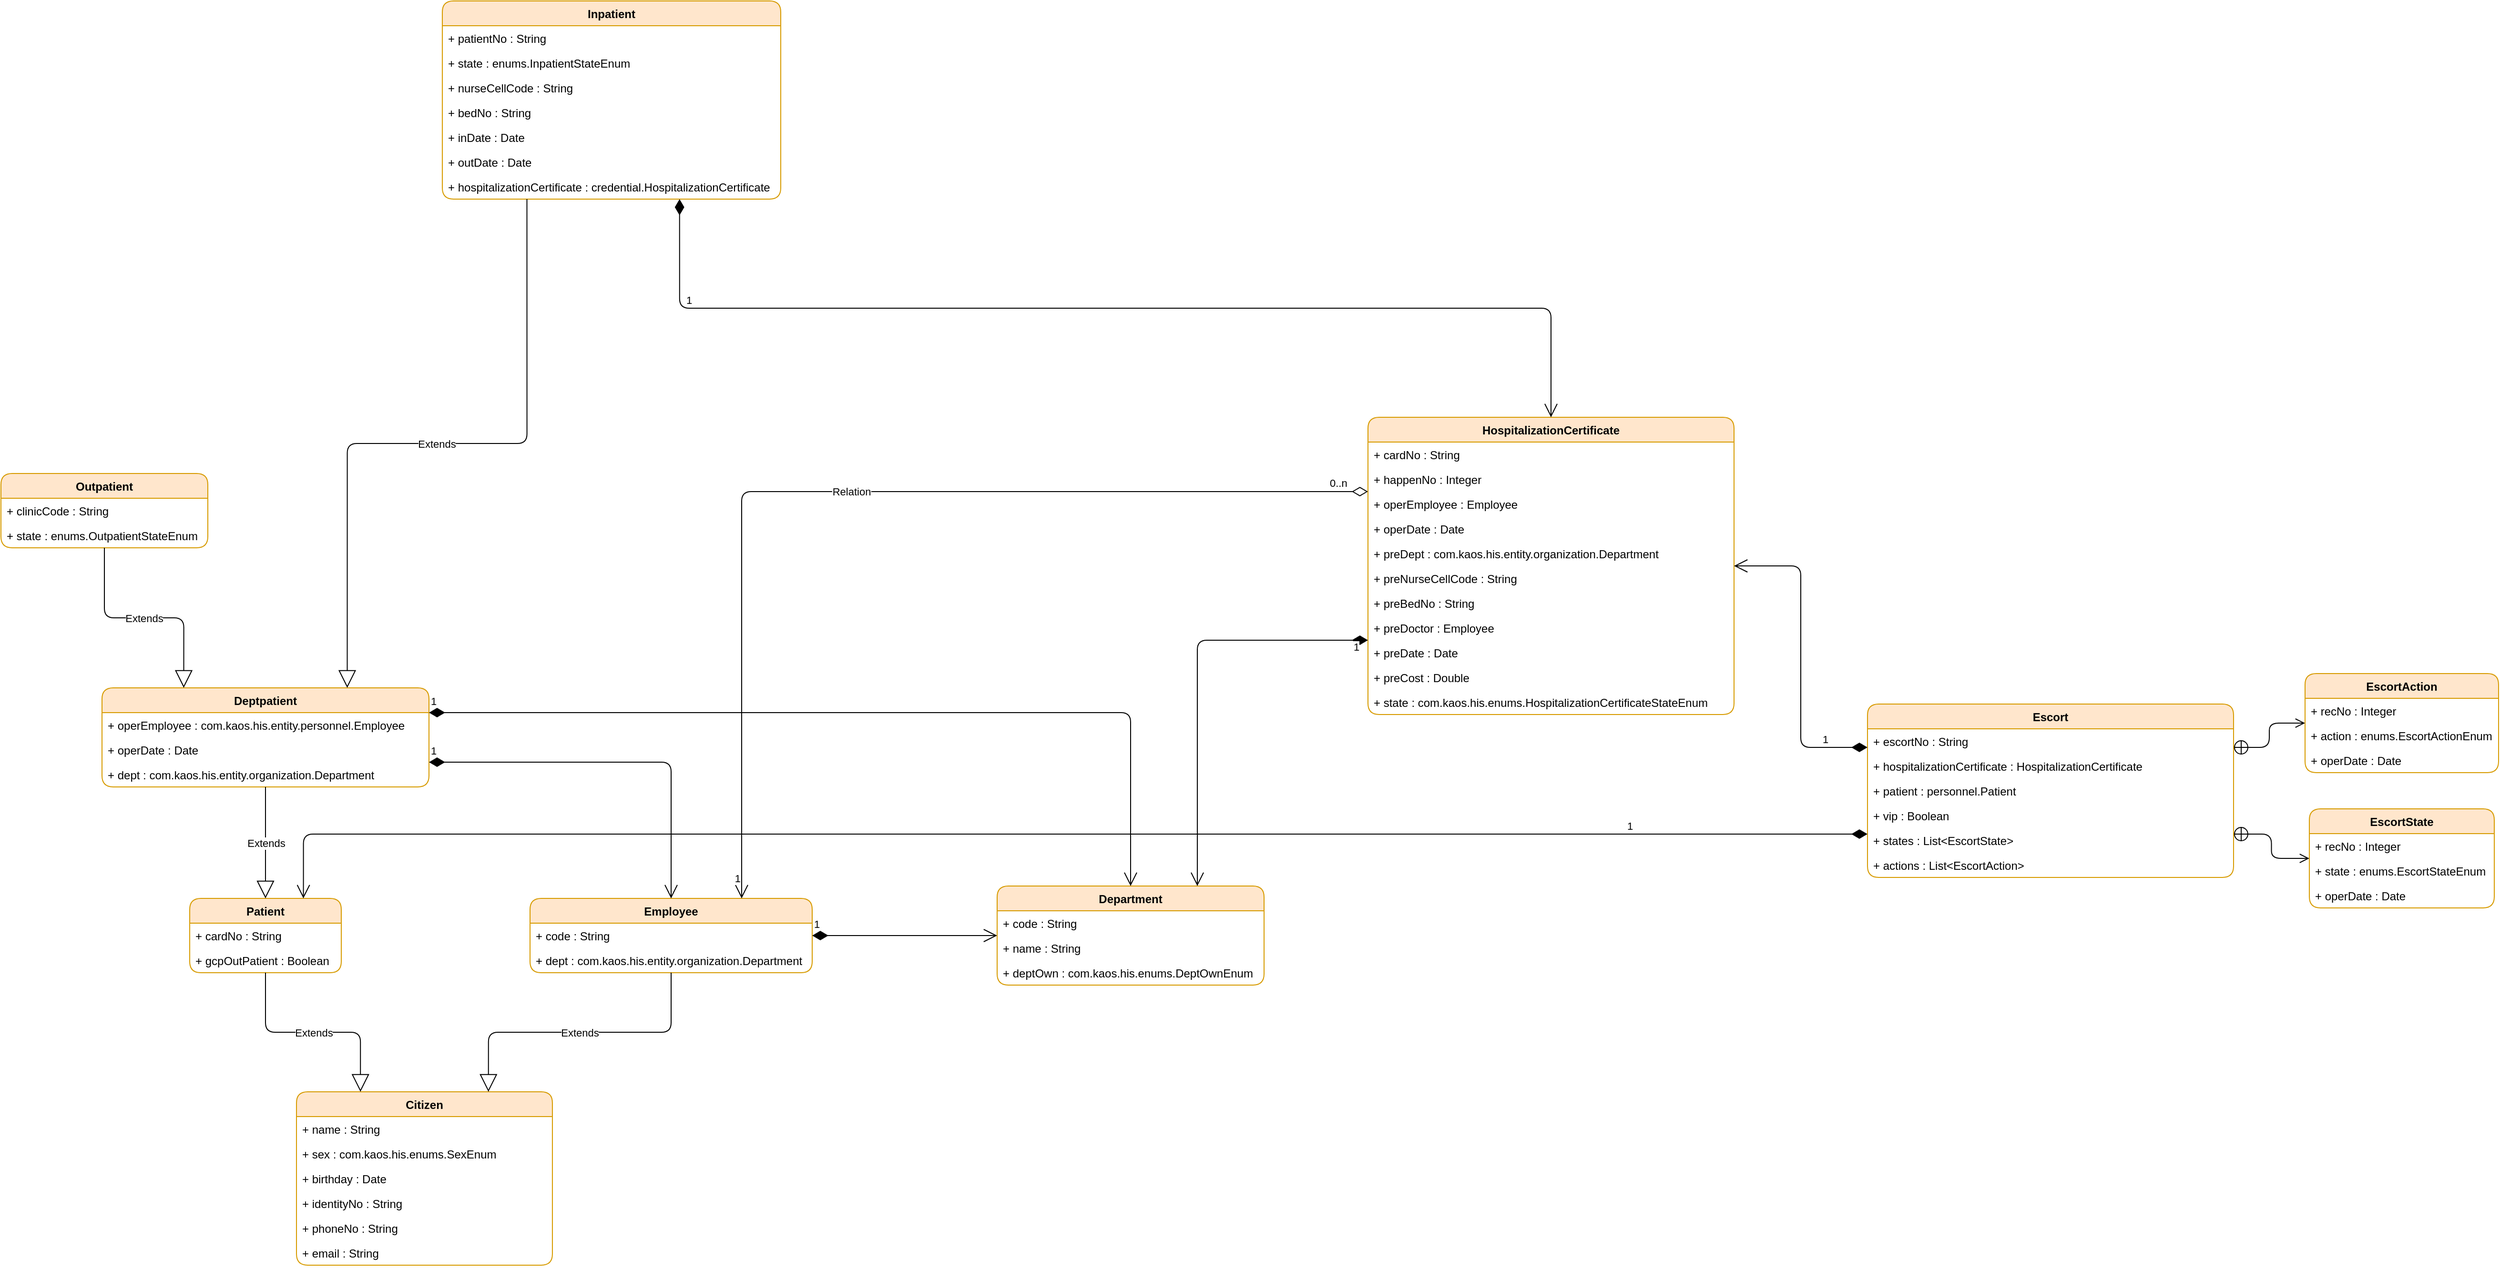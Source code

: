 <mxfile>
    <diagram id="VqwePKhzc85bmfiMxgn3" name="Page-1">
        <mxGraphModel dx="1443" dy="-1066" grid="0" gridSize="10" guides="1" tooltips="1" connect="1" arrows="1" fold="1" page="0" pageScale="1" pageWidth="1920" pageHeight="1200" math="0" shadow="0">
            <root>
                <mxCell id="0"/>
                <mxCell id="1" parent="0"/>
                <mxCell id="17" value="Department" style="swimlane;fontStyle=1;align=center;verticalAlign=top;childLayout=stackLayout;horizontal=1;startSize=26;horizontalStack=0;resizeParent=1;resizeParentMax=0;resizeLast=0;collapsible=1;marginBottom=0;rounded=1;shadow=0;strokeColor=#d79b00;fillColor=#ffe6cc;swimlaneFillColor=#ffffff;glass=0;expand=0;resizable=1;rotatable=0;cloneable=0;pointerEvents=0;" parent="1" vertex="1">
                    <mxGeometry x="738" y="2874" width="280" height="104" as="geometry"/>
                </mxCell>
                <mxCell id="18" value="+ code : String" style="text;strokeColor=none;fillColor=none;align=left;verticalAlign=top;spacingLeft=4;spacingRight=4;overflow=hidden;rotatable=0;points=[[0,0.5],[1,0.5]];portConstraint=eastwest;connectable=0;allowArrows=0;recursiveResize=0;expand=0;resizable=0;cloneable=0;deletable=1;pointerEvents=0;" parent="17" vertex="1">
                    <mxGeometry y="26" width="280" height="26" as="geometry"/>
                </mxCell>
                <mxCell id="19" value="+ name : String" style="text;strokeColor=none;fillColor=none;align=left;verticalAlign=top;spacingLeft=4;spacingRight=4;overflow=hidden;rotatable=0;points=[[0,0.5],[1,0.5]];portConstraint=eastwest;connectable=0;allowArrows=0;recursiveResize=0;expand=0;resizable=0;cloneable=0;deletable=1;pointerEvents=0;" parent="17" vertex="1">
                    <mxGeometry y="52" width="280" height="26" as="geometry"/>
                </mxCell>
                <mxCell id="20" value="+ deptOwn : com.kaos.his.enums.DeptOwnEnum" style="text;strokeColor=none;fillColor=none;align=left;verticalAlign=top;spacingLeft=4;spacingRight=4;overflow=hidden;rotatable=0;points=[[0,0.5],[1,0.5]];portConstraint=eastwest;connectable=0;allowArrows=0;recursiveResize=0;expand=0;resizable=0;cloneable=0;deletable=1;pointerEvents=0;" parent="17" vertex="1">
                    <mxGeometry y="78" width="280" height="26" as="geometry"/>
                </mxCell>
                <mxCell id="24" value="Employee" style="swimlane;fontStyle=1;align=center;verticalAlign=top;childLayout=stackLayout;horizontal=1;startSize=26;horizontalStack=0;resizeParent=1;resizeParentMax=0;resizeLast=0;collapsible=1;marginBottom=0;rounded=1;shadow=0;strokeColor=#d79b00;fillColor=#ffe6cc;swimlaneFillColor=#ffffff;glass=0;expand=0;resizable=1;rotatable=0;cloneable=0;pointerEvents=0;" parent="1" vertex="1">
                    <mxGeometry x="248" y="2887" width="296" height="78" as="geometry"/>
                </mxCell>
                <mxCell id="25" value="+ code : String" style="text;strokeColor=none;fillColor=none;align=left;verticalAlign=top;spacingLeft=4;spacingRight=4;overflow=hidden;rotatable=0;points=[[0,0.5],[1,0.5]];portConstraint=eastwest;connectable=0;allowArrows=0;recursiveResize=0;expand=0;resizable=0;cloneable=0;deletable=1;pointerEvents=0;" parent="24" vertex="1">
                    <mxGeometry y="26" width="296" height="26" as="geometry"/>
                </mxCell>
                <mxCell id="27" value="+ dept : com.kaos.his.entity.organization.Department" style="text;strokeColor=none;fillColor=none;align=left;verticalAlign=top;spacingLeft=4;spacingRight=4;overflow=hidden;rotatable=0;points=[[0,0.5],[1,0.5]];portConstraint=eastwest;connectable=0;allowArrows=0;recursiveResize=0;expand=0;resizable=0;cloneable=0;deletable=1;pointerEvents=0;" parent="24" vertex="1">
                    <mxGeometry y="52" width="296" height="26" as="geometry"/>
                </mxCell>
                <mxCell id="28" value="1" style="endArrow=open;html=1;endSize=12;startArrow=diamondThin;startSize=14;startFill=1;edgeStyle=orthogonalEdgeStyle;align=left;verticalAlign=bottom;exitX=1;exitY=0.5;exitDx=0;exitDy=0;entryX=0;entryY=0.5;entryDx=0;entryDy=0;" parent="1" source="24" target="17" edge="1">
                    <mxGeometry x="-1" y="3" relative="1" as="geometry">
                        <mxPoint x="324" y="2790" as="sourcePoint"/>
                        <mxPoint x="484" y="2790" as="targetPoint"/>
                    </mxGeometry>
                </mxCell>
                <mxCell id="8" value="Citizen" style="swimlane;fontStyle=1;align=center;verticalAlign=top;childLayout=stackLayout;horizontal=1;startSize=26;horizontalStack=0;resizeParent=1;resizeParentMax=0;resizeLast=0;collapsible=1;marginBottom=0;rounded=1;shadow=0;strokeColor=#d79b00;fillColor=#ffe6cc;swimlaneFillColor=#ffffff;glass=0;expand=0;resizable=1;rotatable=0;cloneable=0;pointerEvents=0;" parent="1" vertex="1">
                    <mxGeometry x="3.004" y="3089.997" width="268.47" height="182" as="geometry"/>
                </mxCell>
                <mxCell id="9" value="+ name : String" style="text;strokeColor=none;fillColor=none;align=left;verticalAlign=top;spacingLeft=4;spacingRight=4;overflow=hidden;rotatable=0;points=[[0,0.5],[1,0.5]];portConstraint=eastwest;connectable=0;allowArrows=0;recursiveResize=0;expand=0;resizable=0;cloneable=0;deletable=1;pointerEvents=0;" parent="8" vertex="1">
                    <mxGeometry y="26" width="268.47" height="26" as="geometry"/>
                </mxCell>
                <mxCell id="12" value="+ sex : com.kaos.his.enums.SexEnum" style="text;strokeColor=none;fillColor=none;align=left;verticalAlign=top;spacingLeft=4;spacingRight=4;overflow=hidden;rotatable=0;points=[[0,0.5],[1,0.5]];portConstraint=eastwest;connectable=0;allowArrows=0;recursiveResize=0;expand=0;resizable=0;cloneable=0;deletable=1;pointerEvents=0;" parent="8" vertex="1">
                    <mxGeometry y="52" width="268.47" height="26" as="geometry"/>
                </mxCell>
                <mxCell id="13" value="+ birthday : Date" style="text;strokeColor=none;fillColor=none;align=left;verticalAlign=top;spacingLeft=4;spacingRight=4;overflow=hidden;rotatable=0;points=[[0,0.5],[1,0.5]];portConstraint=eastwest;connectable=0;allowArrows=0;recursiveResize=0;expand=0;resizable=0;cloneable=0;deletable=1;pointerEvents=0;" parent="8" vertex="1">
                    <mxGeometry y="78" width="268.47" height="26" as="geometry"/>
                </mxCell>
                <mxCell id="15" value="+ identityNo : String" style="text;strokeColor=none;fillColor=none;align=left;verticalAlign=top;spacingLeft=4;spacingRight=4;overflow=hidden;rotatable=0;points=[[0,0.5],[1,0.5]];portConstraint=eastwest;connectable=0;allowArrows=0;recursiveResize=0;expand=0;resizable=0;cloneable=0;deletable=1;pointerEvents=0;" parent="8" vertex="1">
                    <mxGeometry y="104" width="268.47" height="26" as="geometry"/>
                </mxCell>
                <mxCell id="14" value="+ phoneNo : String" style="text;strokeColor=none;fillColor=none;align=left;verticalAlign=top;spacingLeft=4;spacingRight=4;overflow=hidden;rotatable=0;points=[[0,0.5],[1,0.5]];portConstraint=eastwest;connectable=0;allowArrows=0;recursiveResize=0;expand=0;resizable=0;cloneable=0;deletable=1;pointerEvents=0;" parent="8" vertex="1">
                    <mxGeometry y="130" width="268.47" height="26" as="geometry"/>
                </mxCell>
                <mxCell id="16" value="+ email : String" style="text;strokeColor=none;fillColor=none;align=left;verticalAlign=top;spacingLeft=4;spacingRight=4;overflow=hidden;rotatable=0;points=[[0,0.5],[1,0.5]];portConstraint=eastwest;connectable=0;allowArrows=0;recursiveResize=0;expand=0;resizable=0;cloneable=0;deletable=1;pointerEvents=0;" parent="8" vertex="1">
                    <mxGeometry y="156" width="268.47" height="26" as="geometry"/>
                </mxCell>
                <mxCell id="30" value="Extends" style="endArrow=block;endSize=16;endFill=0;html=1;exitX=0.5;exitY=1;exitDx=0;exitDy=0;edgeStyle=orthogonalEdgeStyle;entryX=0.75;entryY=0;entryDx=0;entryDy=0;" parent="1" source="24" target="8" edge="1">
                    <mxGeometry width="160" relative="1" as="geometry">
                        <mxPoint x="474" y="3032" as="sourcePoint"/>
                        <mxPoint x="634" y="3032" as="targetPoint"/>
                    </mxGeometry>
                </mxCell>
                <mxCell id="31" value="Patient" style="swimlane;fontStyle=1;align=center;verticalAlign=top;childLayout=stackLayout;horizontal=1;startSize=26;horizontalStack=0;resizeParent=1;resizeParentMax=0;resizeLast=0;collapsible=1;marginBottom=0;rounded=1;shadow=0;strokeColor=#d79b00;fillColor=#ffe6cc;swimlaneFillColor=#ffffff;glass=0;expand=0;resizable=1;rotatable=0;cloneable=0;pointerEvents=0;" parent="1" vertex="1">
                    <mxGeometry x="-109" y="2887" width="159" height="78" as="geometry"/>
                </mxCell>
                <mxCell id="32" value="+ cardNo : String" style="text;strokeColor=none;fillColor=none;align=left;verticalAlign=top;spacingLeft=4;spacingRight=4;overflow=hidden;rotatable=0;points=[[0,0.5],[1,0.5]];portConstraint=eastwest;connectable=0;allowArrows=0;recursiveResize=0;expand=0;resizable=0;cloneable=0;deletable=1;pointerEvents=0;" parent="31" vertex="1">
                    <mxGeometry y="26" width="159" height="26" as="geometry"/>
                </mxCell>
                <mxCell id="33" value="+ gcpOutPatient : Boolean" style="text;strokeColor=none;fillColor=none;align=left;verticalAlign=top;spacingLeft=4;spacingRight=4;overflow=hidden;rotatable=0;points=[[0,0.5],[1,0.5]];portConstraint=eastwest;connectable=0;allowArrows=0;recursiveResize=0;expand=0;resizable=0;cloneable=0;deletable=1;pointerEvents=0;" parent="31" vertex="1">
                    <mxGeometry y="52" width="159" height="26" as="geometry"/>
                </mxCell>
                <mxCell id="34" value="Extends" style="endArrow=block;endSize=16;endFill=0;html=1;exitX=0.5;exitY=1;exitDx=0;exitDy=0;edgeStyle=orthogonalEdgeStyle;entryX=0.25;entryY=0;entryDx=0;entryDy=0;" parent="1" source="31" target="8" edge="1">
                    <mxGeometry width="160" relative="1" as="geometry">
                        <mxPoint x="30.64" y="3076.06" as="sourcePoint"/>
                        <mxPoint x="-101.003" y="3201.057" as="targetPoint"/>
                    </mxGeometry>
                </mxCell>
                <mxCell id="35" value="Deptpatient" style="swimlane;fontStyle=1;align=center;verticalAlign=top;childLayout=stackLayout;horizontal=1;startSize=26;horizontalStack=0;resizeParent=1;resizeParentMax=0;resizeLast=0;collapsible=1;marginBottom=0;rounded=1;shadow=0;strokeColor=#d79b00;fillColor=#ffe6cc;swimlaneFillColor=#ffffff;glass=0;expand=0;resizable=1;rotatable=0;cloneable=0;pointerEvents=0;" parent="1" vertex="1">
                    <mxGeometry x="-201" y="2666" width="343" height="104" as="geometry"/>
                </mxCell>
                <mxCell id="36" value="+ operEmployee : com.kaos.his.entity.personnel.Employee" style="text;strokeColor=none;fillColor=none;align=left;verticalAlign=top;spacingLeft=4;spacingRight=4;overflow=hidden;rotatable=0;points=[[0,0.5],[1,0.5]];portConstraint=eastwest;connectable=0;allowArrows=0;recursiveResize=0;expand=0;resizable=0;cloneable=0;deletable=1;pointerEvents=0;" parent="35" vertex="1">
                    <mxGeometry y="26" width="343" height="26" as="geometry"/>
                </mxCell>
                <mxCell id="39" value="+ operDate : Date" style="text;strokeColor=none;fillColor=none;align=left;verticalAlign=top;spacingLeft=4;spacingRight=4;overflow=hidden;rotatable=0;points=[[0,0.5],[1,0.5]];portConstraint=eastwest;connectable=0;allowArrows=0;recursiveResize=0;expand=0;resizable=0;cloneable=0;deletable=1;pointerEvents=0;" parent="35" vertex="1">
                    <mxGeometry y="52" width="343" height="26" as="geometry"/>
                </mxCell>
                <mxCell id="37" value="+ dept : com.kaos.his.entity.organization.Department" style="text;strokeColor=none;fillColor=none;align=left;verticalAlign=top;spacingLeft=4;spacingRight=4;overflow=hidden;rotatable=0;points=[[0,0.5],[1,0.5]];portConstraint=eastwest;connectable=0;allowArrows=0;recursiveResize=0;expand=0;resizable=0;cloneable=0;deletable=1;pointerEvents=0;" parent="35" vertex="1">
                    <mxGeometry y="78" width="343" height="26" as="geometry"/>
                </mxCell>
                <mxCell id="38" value="Extends" style="endArrow=block;endSize=16;endFill=0;html=1;exitX=0.5;exitY=1;exitDx=0;exitDy=0;edgeStyle=orthogonalEdgeStyle;entryX=0.5;entryY=0;entryDx=0;entryDy=0;" parent="1" source="35" target="31" edge="1">
                    <mxGeometry width="160" relative="1" as="geometry">
                        <mxPoint x="29" y="2800" as="sourcePoint"/>
                        <mxPoint x="128.622" y="2924.997" as="targetPoint"/>
                    </mxGeometry>
                </mxCell>
                <mxCell id="40" value="1" style="endArrow=open;html=1;endSize=12;startArrow=diamondThin;startSize=14;startFill=1;edgeStyle=orthogonalEdgeStyle;align=left;verticalAlign=bottom;exitX=1;exitY=0.25;exitDx=0;exitDy=0;entryX=0.5;entryY=0;entryDx=0;entryDy=0;" parent="1" source="35" target="17" edge="1">
                    <mxGeometry x="-1" y="3" relative="1" as="geometry">
                        <mxPoint x="419" y="2784" as="sourcePoint"/>
                        <mxPoint x="771" y="2784" as="targetPoint"/>
                    </mxGeometry>
                </mxCell>
                <mxCell id="41" value="1" style="endArrow=open;html=1;endSize=12;startArrow=diamondThin;startSize=14;startFill=1;edgeStyle=orthogonalEdgeStyle;align=left;verticalAlign=bottom;exitX=1;exitY=0.75;exitDx=0;exitDy=0;entryX=0.5;entryY=0;entryDx=0;entryDy=0;" parent="1" source="35" target="24" edge="1">
                    <mxGeometry x="-1" y="3" relative="1" as="geometry">
                        <mxPoint x="180" y="2787" as="sourcePoint"/>
                        <mxPoint x="847.26" y="3000" as="targetPoint"/>
                    </mxGeometry>
                </mxCell>
                <mxCell id="42" value="Outpatient" style="swimlane;fontStyle=1;align=center;verticalAlign=top;childLayout=stackLayout;horizontal=1;startSize=26;horizontalStack=0;resizeParent=1;resizeParentMax=0;resizeLast=0;collapsible=1;marginBottom=0;rounded=1;shadow=0;strokeColor=#d79b00;fillColor=#ffe6cc;swimlaneFillColor=#ffffff;glass=0;expand=0;resizable=1;rotatable=0;cloneable=0;pointerEvents=0;" parent="1" vertex="1">
                    <mxGeometry x="-307" y="2441" width="217" height="78" as="geometry"/>
                </mxCell>
                <mxCell id="43" value="+ clinicCode : String" style="text;strokeColor=none;fillColor=none;align=left;verticalAlign=top;spacingLeft=4;spacingRight=4;overflow=hidden;rotatable=0;points=[[0,0.5],[1,0.5]];portConstraint=eastwest;connectable=0;allowArrows=0;recursiveResize=0;expand=0;resizable=0;cloneable=0;deletable=1;pointerEvents=0;" parent="42" vertex="1">
                    <mxGeometry y="26" width="217" height="26" as="geometry"/>
                </mxCell>
                <mxCell id="44" value="+ state : enums.OutpatientStateEnum" style="text;strokeColor=none;fillColor=none;align=left;verticalAlign=top;spacingLeft=4;spacingRight=4;overflow=hidden;rotatable=0;points=[[0,0.5],[1,0.5]];portConstraint=eastwest;connectable=0;allowArrows=0;recursiveResize=0;expand=0;resizable=0;cloneable=0;deletable=1;pointerEvents=0;" parent="42" vertex="1">
                    <mxGeometry y="52" width="217" height="26" as="geometry"/>
                </mxCell>
                <mxCell id="45" value="Extends" style="endArrow=block;endSize=16;endFill=0;html=1;exitX=0.5;exitY=1;exitDx=0;exitDy=0;edgeStyle=orthogonalEdgeStyle;entryX=0.25;entryY=0;entryDx=0;entryDy=0;" parent="1" source="42" target="35" edge="1">
                    <mxGeometry width="160" relative="1" as="geometry">
                        <mxPoint x="-221" y="2549" as="sourcePoint"/>
                        <mxPoint x="-221" y="2666" as="targetPoint"/>
                    </mxGeometry>
                </mxCell>
                <mxCell id="46" value="Inpatient" style="swimlane;fontStyle=1;align=center;verticalAlign=top;childLayout=stackLayout;horizontal=1;startSize=26;horizontalStack=0;resizeParent=1;resizeParentMax=0;resizeLast=0;collapsible=1;marginBottom=0;rounded=1;shadow=0;strokeColor=#d79b00;fillColor=#ffe6cc;swimlaneFillColor=#ffffff;glass=0;expand=0;resizable=1;rotatable=0;cloneable=0;pointerEvents=0;" parent="1" vertex="1">
                    <mxGeometry x="156" y="1945" width="355" height="208" as="geometry">
                        <mxRectangle x="77" y="1870" width="77" height="26" as="alternateBounds"/>
                    </mxGeometry>
                </mxCell>
                <mxCell id="47" value="+ patientNo : String" style="text;strokeColor=none;fillColor=none;align=left;verticalAlign=top;spacingLeft=4;spacingRight=4;overflow=hidden;rotatable=0;points=[[0,0.5],[1,0.5]];portConstraint=eastwest;connectable=0;allowArrows=0;recursiveResize=0;expand=0;resizable=0;cloneable=0;deletable=1;pointerEvents=0;" parent="46" vertex="1">
                    <mxGeometry y="26" width="355" height="26" as="geometry"/>
                </mxCell>
                <mxCell id="48" value="+ state : enums.InpatientStateEnum" style="text;strokeColor=none;fillColor=none;align=left;verticalAlign=top;spacingLeft=4;spacingRight=4;overflow=hidden;rotatable=0;points=[[0,0.5],[1,0.5]];portConstraint=eastwest;connectable=0;allowArrows=0;recursiveResize=0;expand=0;resizable=0;cloneable=0;deletable=1;pointerEvents=0;" parent="46" vertex="1">
                    <mxGeometry y="52" width="355" height="26" as="geometry"/>
                </mxCell>
                <mxCell id="50" value="+ nurseCellCode : String" style="text;strokeColor=none;fillColor=none;align=left;verticalAlign=top;spacingLeft=4;spacingRight=4;overflow=hidden;rotatable=0;points=[[0,0.5],[1,0.5]];portConstraint=eastwest;connectable=0;allowArrows=0;recursiveResize=0;expand=0;resizable=0;cloneable=0;deletable=1;pointerEvents=0;" parent="46" vertex="1">
                    <mxGeometry y="78" width="355" height="26" as="geometry"/>
                </mxCell>
                <mxCell id="51" value="+ bedNo : String" style="text;strokeColor=none;fillColor=none;align=left;verticalAlign=top;spacingLeft=4;spacingRight=4;overflow=hidden;rotatable=0;points=[[0,0.5],[1,0.5]];portConstraint=eastwest;connectable=0;allowArrows=0;recursiveResize=0;expand=0;resizable=0;cloneable=0;deletable=1;pointerEvents=0;" parent="46" vertex="1">
                    <mxGeometry y="104" width="355" height="26" as="geometry"/>
                </mxCell>
                <mxCell id="52" value="+ inDate : Date" style="text;strokeColor=none;fillColor=none;align=left;verticalAlign=top;spacingLeft=4;spacingRight=4;overflow=hidden;rotatable=0;points=[[0,0.5],[1,0.5]];portConstraint=eastwest;connectable=0;allowArrows=0;recursiveResize=0;expand=0;resizable=0;cloneable=0;deletable=1;pointerEvents=0;" parent="46" vertex="1">
                    <mxGeometry y="130" width="355" height="26" as="geometry"/>
                </mxCell>
                <mxCell id="53" value="+ outDate : Date" style="text;strokeColor=none;fillColor=none;align=left;verticalAlign=top;spacingLeft=4;spacingRight=4;overflow=hidden;rotatable=0;points=[[0,0.5],[1,0.5]];portConstraint=eastwest;connectable=0;allowArrows=0;recursiveResize=0;expand=0;resizable=0;cloneable=0;deletable=1;pointerEvents=0;" parent="46" vertex="1">
                    <mxGeometry y="156" width="355" height="26" as="geometry"/>
                </mxCell>
                <mxCell id="75" value="+ hospitalizationCertificate : credential.HospitalizationCertificate" style="text;strokeColor=none;fillColor=none;align=left;verticalAlign=top;spacingLeft=4;spacingRight=4;overflow=hidden;rotatable=0;points=[[0,0.5],[1,0.5]];portConstraint=eastwest;connectable=0;allowArrows=0;recursiveResize=0;expand=0;resizable=0;cloneable=0;deletable=1;pointerEvents=0;" vertex="1" parent="46">
                    <mxGeometry y="182" width="355" height="26" as="geometry"/>
                </mxCell>
                <mxCell id="49" value="Extends" style="endArrow=block;endSize=16;endFill=0;html=1;exitX=0.25;exitY=1;exitDx=0;exitDy=0;edgeStyle=orthogonalEdgeStyle;entryX=0.75;entryY=0;entryDx=0;entryDy=0;" parent="1" source="46" target="35" edge="1">
                    <mxGeometry width="160" relative="1" as="geometry">
                        <mxPoint x="-19.5" y="2584" as="sourcePoint"/>
                        <mxPoint x="-19.5" y="2676" as="targetPoint"/>
                    </mxGeometry>
                </mxCell>
                <mxCell id="54" value="HospitalizationCertificate" style="swimlane;fontStyle=1;align=center;verticalAlign=top;childLayout=stackLayout;horizontal=1;startSize=26;horizontalStack=0;resizeParent=1;resizeParentMax=0;resizeLast=0;collapsible=1;marginBottom=0;rounded=1;shadow=0;strokeColor=#d79b00;fillColor=#ffe6cc;swimlaneFillColor=#ffffff;glass=0;expand=0;resizable=1;rotatable=0;cloneable=0;pointerEvents=0;" parent="1" vertex="1">
                    <mxGeometry x="1127" y="2382" width="384" height="312" as="geometry">
                        <mxRectangle x="1127" y="2382" width="171" height="26" as="alternateBounds"/>
                    </mxGeometry>
                </mxCell>
                <mxCell id="55" value="+ cardNo : String" style="text;strokeColor=none;fillColor=none;align=left;verticalAlign=top;spacingLeft=4;spacingRight=4;overflow=hidden;rotatable=0;points=[[0,0.5],[1,0.5]];portConstraint=eastwest;connectable=0;allowArrows=0;recursiveResize=0;expand=0;resizable=0;cloneable=0;deletable=1;pointerEvents=0;" parent="54" vertex="1">
                    <mxGeometry y="26" width="384" height="26" as="geometry"/>
                </mxCell>
                <mxCell id="56" value="+ happenNo : Integer" style="text;strokeColor=none;fillColor=none;align=left;verticalAlign=top;spacingLeft=4;spacingRight=4;overflow=hidden;rotatable=0;points=[[0,0.5],[1,0.5]];portConstraint=eastwest;connectable=0;allowArrows=0;recursiveResize=0;expand=0;resizable=0;cloneable=0;deletable=1;pointerEvents=0;" parent="54" vertex="1">
                    <mxGeometry y="52" width="384" height="26" as="geometry"/>
                </mxCell>
                <mxCell id="62" value="+ operEmployee : Employee" style="text;strokeColor=none;fillColor=none;align=left;verticalAlign=top;spacingLeft=4;spacingRight=4;overflow=hidden;rotatable=0;points=[[0,0.5],[1,0.5]];portConstraint=eastwest;connectable=0;allowArrows=0;recursiveResize=0;expand=0;resizable=0;cloneable=0;deletable=1;pointerEvents=0;" parent="54" vertex="1">
                    <mxGeometry y="78" width="384" height="26" as="geometry"/>
                </mxCell>
                <mxCell id="63" value="+ operDate : Date" style="text;strokeColor=none;fillColor=none;align=left;verticalAlign=top;spacingLeft=4;spacingRight=4;overflow=hidden;rotatable=0;points=[[0,0.5],[1,0.5]];portConstraint=eastwest;connectable=0;allowArrows=0;recursiveResize=0;expand=0;resizable=0;cloneable=0;deletable=1;pointerEvents=0;" parent="54" vertex="1">
                    <mxGeometry y="104" width="384" height="26" as="geometry"/>
                </mxCell>
                <mxCell id="59" value="+ preDept : com.kaos.his.entity.organization.Department" style="text;strokeColor=none;fillColor=none;align=left;verticalAlign=top;spacingLeft=4;spacingRight=4;overflow=hidden;rotatable=0;points=[[0,0.5],[1,0.5]];portConstraint=eastwest;connectable=0;allowArrows=0;recursiveResize=0;expand=0;resizable=0;cloneable=0;deletable=1;pointerEvents=0;" parent="54" vertex="1">
                    <mxGeometry y="130" width="384" height="26" as="geometry"/>
                </mxCell>
                <mxCell id="58" value="+ preNurseCellCode : String" style="text;strokeColor=none;fillColor=none;align=left;verticalAlign=top;spacingLeft=4;spacingRight=4;overflow=hidden;rotatable=0;points=[[0,0.5],[1,0.5]];portConstraint=eastwest;connectable=0;allowArrows=0;recursiveResize=0;expand=0;resizable=0;cloneable=0;deletable=1;pointerEvents=0;" parent="54" vertex="1">
                    <mxGeometry y="156" width="384" height="26" as="geometry"/>
                </mxCell>
                <mxCell id="57" value="+ preBedNo : String" style="text;strokeColor=none;fillColor=none;align=left;verticalAlign=top;spacingLeft=4;spacingRight=4;overflow=hidden;rotatable=0;points=[[0,0.5],[1,0.5]];portConstraint=eastwest;connectable=0;allowArrows=0;recursiveResize=0;expand=0;resizable=0;cloneable=0;deletable=1;pointerEvents=0;" parent="54" vertex="1">
                    <mxGeometry y="182" width="384" height="26" as="geometry"/>
                </mxCell>
                <mxCell id="60" value="+ preDoctor : Employee" style="text;strokeColor=none;fillColor=none;align=left;verticalAlign=top;spacingLeft=4;spacingRight=4;overflow=hidden;rotatable=0;points=[[0,0.5],[1,0.5]];portConstraint=eastwest;connectable=0;allowArrows=0;recursiveResize=0;expand=0;resizable=0;cloneable=0;deletable=1;pointerEvents=0;" parent="54" vertex="1">
                    <mxGeometry y="208" width="384" height="26" as="geometry"/>
                </mxCell>
                <mxCell id="61" value="+ preDate : Date" style="text;strokeColor=none;fillColor=none;align=left;verticalAlign=top;spacingLeft=4;spacingRight=4;overflow=hidden;rotatable=0;points=[[0,0.5],[1,0.5]];portConstraint=eastwest;connectable=0;allowArrows=0;recursiveResize=0;expand=0;resizable=0;cloneable=0;deletable=1;pointerEvents=0;" parent="54" vertex="1">
                    <mxGeometry y="234" width="384" height="26" as="geometry"/>
                </mxCell>
                <mxCell id="65" value="+ preCost : Double" style="text;strokeColor=none;fillColor=none;align=left;verticalAlign=top;spacingLeft=4;spacingRight=4;overflow=hidden;rotatable=0;points=[[0,0.5],[1,0.5]];portConstraint=eastwest;connectable=0;allowArrows=0;recursiveResize=0;expand=0;resizable=0;cloneable=0;deletable=1;pointerEvents=0;" parent="54" vertex="1">
                    <mxGeometry y="260" width="384" height="26" as="geometry"/>
                </mxCell>
                <mxCell id="64" value="+ state : com.kaos.his.enums.HospitalizationCertificateStateEnum" style="text;strokeColor=none;fillColor=none;align=left;verticalAlign=top;spacingLeft=4;spacingRight=4;overflow=hidden;rotatable=0;points=[[0,0.5],[1,0.5]];portConstraint=eastwest;connectable=0;allowArrows=0;recursiveResize=0;expand=0;resizable=0;cloneable=0;deletable=1;pointerEvents=0;" parent="54" vertex="1">
                    <mxGeometry y="286" width="384" height="26" as="geometry"/>
                </mxCell>
                <mxCell id="66" value="1" style="endArrow=open;html=1;endSize=12;startArrow=diamondThin;startSize=14;startFill=1;edgeStyle=orthogonalEdgeStyle;align=left;verticalAlign=bottom;entryX=0.75;entryY=0;entryDx=0;entryDy=0;exitX=0;exitY=0.75;exitDx=0;exitDy=0;" parent="1" source="54" target="17" edge="1">
                    <mxGeometry x="-0.92" y="16" relative="1" as="geometry">
                        <mxPoint x="843" y="2778" as="sourcePoint"/>
                        <mxPoint x="874" y="2850" as="targetPoint"/>
                        <mxPoint as="offset"/>
                    </mxGeometry>
                </mxCell>
                <mxCell id="71" value="Relation" style="endArrow=open;html=1;endSize=12;startArrow=diamondThin;startSize=14;startFill=0;edgeStyle=orthogonalEdgeStyle;entryX=0.75;entryY=0;entryDx=0;entryDy=0;exitX=0;exitY=0.25;exitDx=0;exitDy=0;" parent="1" source="54" target="24" edge="1">
                    <mxGeometry relative="1" as="geometry">
                        <mxPoint x="1092" y="2538" as="sourcePoint"/>
                        <mxPoint x="947" y="2621" as="targetPoint"/>
                    </mxGeometry>
                </mxCell>
                <mxCell id="72" value="0..n" style="edgeLabel;resizable=0;html=1;align=left;verticalAlign=top;" parent="71" connectable="0" vertex="1">
                    <mxGeometry x="-1" relative="1" as="geometry">
                        <mxPoint x="-42" y="-22" as="offset"/>
                    </mxGeometry>
                </mxCell>
                <mxCell id="73" value="1" style="edgeLabel;resizable=0;html=1;align=right;verticalAlign=top;" parent="71" connectable="0" vertex="1">
                    <mxGeometry x="1" relative="1" as="geometry">
                        <mxPoint x="-1" y="-34" as="offset"/>
                    </mxGeometry>
                </mxCell>
                <mxCell id="74" value="1" style="endArrow=open;html=1;endSize=12;startArrow=diamondThin;startSize=14;startFill=1;edgeStyle=orthogonalEdgeStyle;align=left;verticalAlign=bottom;entryX=0.5;entryY=0;entryDx=0;entryDy=0;exitX=0.701;exitY=1;exitDx=0;exitDy=0;exitPerimeter=0;" edge="1" parent="1" source="46" target="54">
                    <mxGeometry x="-0.791" relative="1" as="geometry">
                        <mxPoint x="329" y="2211" as="sourcePoint"/>
                        <mxPoint x="838" y="2310" as="targetPoint"/>
                        <mxPoint as="offset"/>
                    </mxGeometry>
                </mxCell>
                <mxCell id="88" value="Escort" style="swimlane;fontStyle=1;align=center;verticalAlign=top;childLayout=stackLayout;horizontal=1;startSize=26;horizontalStack=0;resizeParent=1;resizeParentMax=0;resizeLast=0;collapsible=1;marginBottom=0;rounded=1;shadow=0;strokeColor=#d79b00;fillColor=#ffe6cc;swimlaneFillColor=#ffffff;glass=0;expand=0;resizable=1;rotatable=0;cloneable=0;pointerEvents=0;" vertex="1" parent="1">
                    <mxGeometry x="1651" y="2683" width="384" height="182" as="geometry">
                        <mxRectangle x="1665" y="2619" width="171" height="26" as="alternateBounds"/>
                    </mxGeometry>
                </mxCell>
                <mxCell id="101" value="+ escortNo : String" style="text;strokeColor=none;fillColor=none;align=left;verticalAlign=top;spacingLeft=4;spacingRight=4;overflow=hidden;rotatable=0;points=[[0,0.5],[1,0.5]];portConstraint=eastwest;connectable=0;allowArrows=0;recursiveResize=0;expand=0;resizable=0;cloneable=0;deletable=1;pointerEvents=0;" vertex="1" parent="88">
                    <mxGeometry y="26" width="384" height="26" as="geometry"/>
                </mxCell>
                <mxCell id="89" value="+ hospitalizationCertificate : HospitalizationCertificate" style="text;strokeColor=none;fillColor=none;align=left;verticalAlign=top;spacingLeft=4;spacingRight=4;overflow=hidden;rotatable=0;points=[[0,0.5],[1,0.5]];portConstraint=eastwest;connectable=0;allowArrows=0;recursiveResize=0;expand=0;resizable=0;cloneable=0;deletable=1;pointerEvents=0;" vertex="1" parent="88">
                    <mxGeometry y="52" width="384" height="26" as="geometry"/>
                </mxCell>
                <mxCell id="100" value="+ patient : personnel.Patient" style="text;strokeColor=none;fillColor=none;align=left;verticalAlign=top;spacingLeft=4;spacingRight=4;overflow=hidden;rotatable=0;points=[[0,0.5],[1,0.5]];portConstraint=eastwest;connectable=0;allowArrows=0;recursiveResize=0;expand=0;resizable=0;cloneable=0;deletable=1;pointerEvents=0;" vertex="1" parent="88">
                    <mxGeometry y="78" width="384" height="26" as="geometry"/>
                </mxCell>
                <mxCell id="102" value="+ vip : Boolean" style="text;strokeColor=none;fillColor=none;align=left;verticalAlign=top;spacingLeft=4;spacingRight=4;overflow=hidden;rotatable=0;points=[[0,0.5],[1,0.5]];portConstraint=eastwest;connectable=0;allowArrows=0;recursiveResize=0;expand=0;resizable=0;cloneable=0;deletable=1;pointerEvents=0;" vertex="1" parent="88">
                    <mxGeometry y="104" width="384" height="26" as="geometry"/>
                </mxCell>
                <mxCell id="117" value="+ states : List&lt;EscortState&gt;" style="text;strokeColor=none;fillColor=none;align=left;verticalAlign=top;spacingLeft=4;spacingRight=4;overflow=hidden;rotatable=0;points=[[0,0.5],[1,0.5]];portConstraint=eastwest;connectable=0;allowArrows=0;recursiveResize=0;expand=0;resizable=0;cloneable=0;deletable=1;pointerEvents=0;" vertex="1" parent="88">
                    <mxGeometry y="130" width="384" height="26" as="geometry"/>
                </mxCell>
                <mxCell id="118" value="+ actions : List&lt;EscortAction&gt;" style="text;strokeColor=none;fillColor=none;align=left;verticalAlign=top;spacingLeft=4;spacingRight=4;overflow=hidden;rotatable=0;points=[[0,0.5],[1,0.5]];portConstraint=eastwest;connectable=0;allowArrows=0;recursiveResize=0;expand=0;resizable=0;cloneable=0;deletable=1;pointerEvents=0;" vertex="1" parent="88">
                    <mxGeometry y="156" width="384" height="26" as="geometry"/>
                </mxCell>
                <mxCell id="103" value="EscortState" style="swimlane;fontStyle=1;align=center;verticalAlign=top;childLayout=stackLayout;horizontal=1;startSize=26;horizontalStack=0;resizeParent=1;resizeParentMax=0;resizeLast=0;collapsible=1;marginBottom=0;rounded=1;shadow=0;strokeColor=#d79b00;fillColor=#ffe6cc;swimlaneFillColor=#ffffff;glass=0;expand=0;resizable=1;rotatable=0;cloneable=0;pointerEvents=0;" vertex="1" parent="1">
                    <mxGeometry x="2114.5" y="2793" width="194" height="104" as="geometry">
                        <mxRectangle x="1545" y="2305" width="171" height="26" as="alternateBounds"/>
                    </mxGeometry>
                </mxCell>
                <mxCell id="105" value="+ recNo : Integer" style="text;strokeColor=none;fillColor=none;align=left;verticalAlign=top;spacingLeft=4;spacingRight=4;overflow=hidden;rotatable=0;points=[[0,0.5],[1,0.5]];portConstraint=eastwest;connectable=0;allowArrows=0;recursiveResize=0;expand=0;resizable=0;cloneable=0;deletable=1;pointerEvents=0;" vertex="1" parent="103">
                    <mxGeometry y="26" width="194" height="26" as="geometry"/>
                </mxCell>
                <mxCell id="106" value="+ state : enums.EscortStateEnum" style="text;strokeColor=none;fillColor=none;align=left;verticalAlign=top;spacingLeft=4;spacingRight=4;overflow=hidden;rotatable=0;points=[[0,0.5],[1,0.5]];portConstraint=eastwest;connectable=0;allowArrows=0;recursiveResize=0;expand=0;resizable=0;cloneable=0;deletable=1;pointerEvents=0;" vertex="1" parent="103">
                    <mxGeometry y="52" width="194" height="26" as="geometry"/>
                </mxCell>
                <mxCell id="107" value="+ operDate : Date" style="text;strokeColor=none;fillColor=none;align=left;verticalAlign=top;spacingLeft=4;spacingRight=4;overflow=hidden;rotatable=0;points=[[0,0.5],[1,0.5]];portConstraint=eastwest;connectable=0;allowArrows=0;recursiveResize=0;expand=0;resizable=0;cloneable=0;deletable=1;pointerEvents=0;" vertex="1" parent="103">
                    <mxGeometry y="78" width="194" height="26" as="geometry"/>
                </mxCell>
                <mxCell id="108" value="EscortAction" style="swimlane;fontStyle=1;align=center;verticalAlign=top;childLayout=stackLayout;horizontal=1;startSize=26;horizontalStack=0;resizeParent=1;resizeParentMax=0;resizeLast=0;collapsible=1;marginBottom=0;rounded=1;shadow=0;strokeColor=#d79b00;fillColor=#ffe6cc;swimlaneFillColor=#ffffff;glass=0;expand=0;resizable=1;rotatable=0;cloneable=0;pointerEvents=0;" vertex="1" parent="1">
                    <mxGeometry x="2110" y="2651" width="203" height="104" as="geometry">
                        <mxRectangle x="1545" y="2114" width="171" height="26" as="alternateBounds"/>
                    </mxGeometry>
                </mxCell>
                <mxCell id="110" value="+ recNo : Integer" style="text;strokeColor=none;fillColor=none;align=left;verticalAlign=top;spacingLeft=4;spacingRight=4;overflow=hidden;rotatable=0;points=[[0,0.5],[1,0.5]];portConstraint=eastwest;connectable=0;allowArrows=0;recursiveResize=0;expand=0;resizable=0;cloneable=0;deletable=1;pointerEvents=0;" vertex="1" parent="108">
                    <mxGeometry y="26" width="203" height="26" as="geometry"/>
                </mxCell>
                <mxCell id="111" value="+ action : enums.EscortActionEnum" style="text;strokeColor=none;fillColor=none;align=left;verticalAlign=top;spacingLeft=4;spacingRight=4;overflow=hidden;rotatable=0;points=[[0,0.5],[1,0.5]];portConstraint=eastwest;connectable=0;allowArrows=0;recursiveResize=0;expand=0;resizable=0;cloneable=0;deletable=1;pointerEvents=0;" vertex="1" parent="108">
                    <mxGeometry y="52" width="203" height="26" as="geometry"/>
                </mxCell>
                <mxCell id="112" value="+ operDate : Date" style="text;strokeColor=none;fillColor=none;align=left;verticalAlign=top;spacingLeft=4;spacingRight=4;overflow=hidden;rotatable=0;points=[[0,0.5],[1,0.5]];portConstraint=eastwest;connectable=0;allowArrows=0;recursiveResize=0;expand=0;resizable=0;cloneable=0;deletable=1;pointerEvents=0;" vertex="1" parent="108">
                    <mxGeometry y="78" width="203" height="26" as="geometry"/>
                </mxCell>
                <mxCell id="113" value="" style="endArrow=open;startArrow=circlePlus;endFill=0;startFill=0;endSize=8;html=1;entryX=0;entryY=0.5;entryDx=0;entryDy=0;exitX=1;exitY=0.25;exitDx=0;exitDy=0;edgeStyle=orthogonalEdgeStyle;" edge="1" parent="1" source="88" target="108">
                    <mxGeometry width="160" relative="1" as="geometry">
                        <mxPoint x="1498" y="2021" as="sourcePoint"/>
                        <mxPoint x="1586" y="1963" as="targetPoint"/>
                    </mxGeometry>
                </mxCell>
                <mxCell id="114" value="" style="endArrow=open;startArrow=circlePlus;endFill=0;startFill=0;endSize=8;html=1;entryX=0;entryY=0.5;entryDx=0;entryDy=0;exitX=1;exitY=0.75;exitDx=0;exitDy=0;edgeStyle=orthogonalEdgeStyle;" edge="1" parent="1" source="88" target="103">
                    <mxGeometry width="160" relative="1" as="geometry">
                        <mxPoint x="1263" y="2022" as="sourcePoint"/>
                        <mxPoint x="1657" y="1916" as="targetPoint"/>
                    </mxGeometry>
                </mxCell>
                <mxCell id="115" value="1" style="endArrow=open;html=1;endSize=12;startArrow=diamondThin;startSize=14;startFill=1;edgeStyle=orthogonalEdgeStyle;align=left;verticalAlign=bottom;exitX=0;exitY=0.25;exitDx=0;exitDy=0;entryX=1;entryY=0.5;entryDx=0;entryDy=0;" edge="1" parent="1" source="88" target="54">
                    <mxGeometry x="-0.702" relative="1" as="geometry">
                        <mxPoint x="1138" y="2191" as="sourcePoint"/>
                        <mxPoint x="846" y="2398" as="targetPoint"/>
                        <mxPoint as="offset"/>
                    </mxGeometry>
                </mxCell>
                <mxCell id="116" value="1" style="endArrow=open;html=1;endSize=12;startArrow=diamondThin;startSize=14;startFill=1;edgeStyle=orthogonalEdgeStyle;align=left;verticalAlign=bottom;exitX=0;exitY=0.75;exitDx=0;exitDy=0;entryX=0.75;entryY=0;entryDx=0;entryDy=0;" edge="1" parent="1" source="88" target="31">
                    <mxGeometry x="-0.702" relative="1" as="geometry">
                        <mxPoint x="1332" y="2260" as="sourcePoint"/>
                        <mxPoint x="251" y="2854" as="targetPoint"/>
                        <mxPoint as="offset"/>
                    </mxGeometry>
                </mxCell>
            </root>
        </mxGraphModel>
    </diagram>
</mxfile>